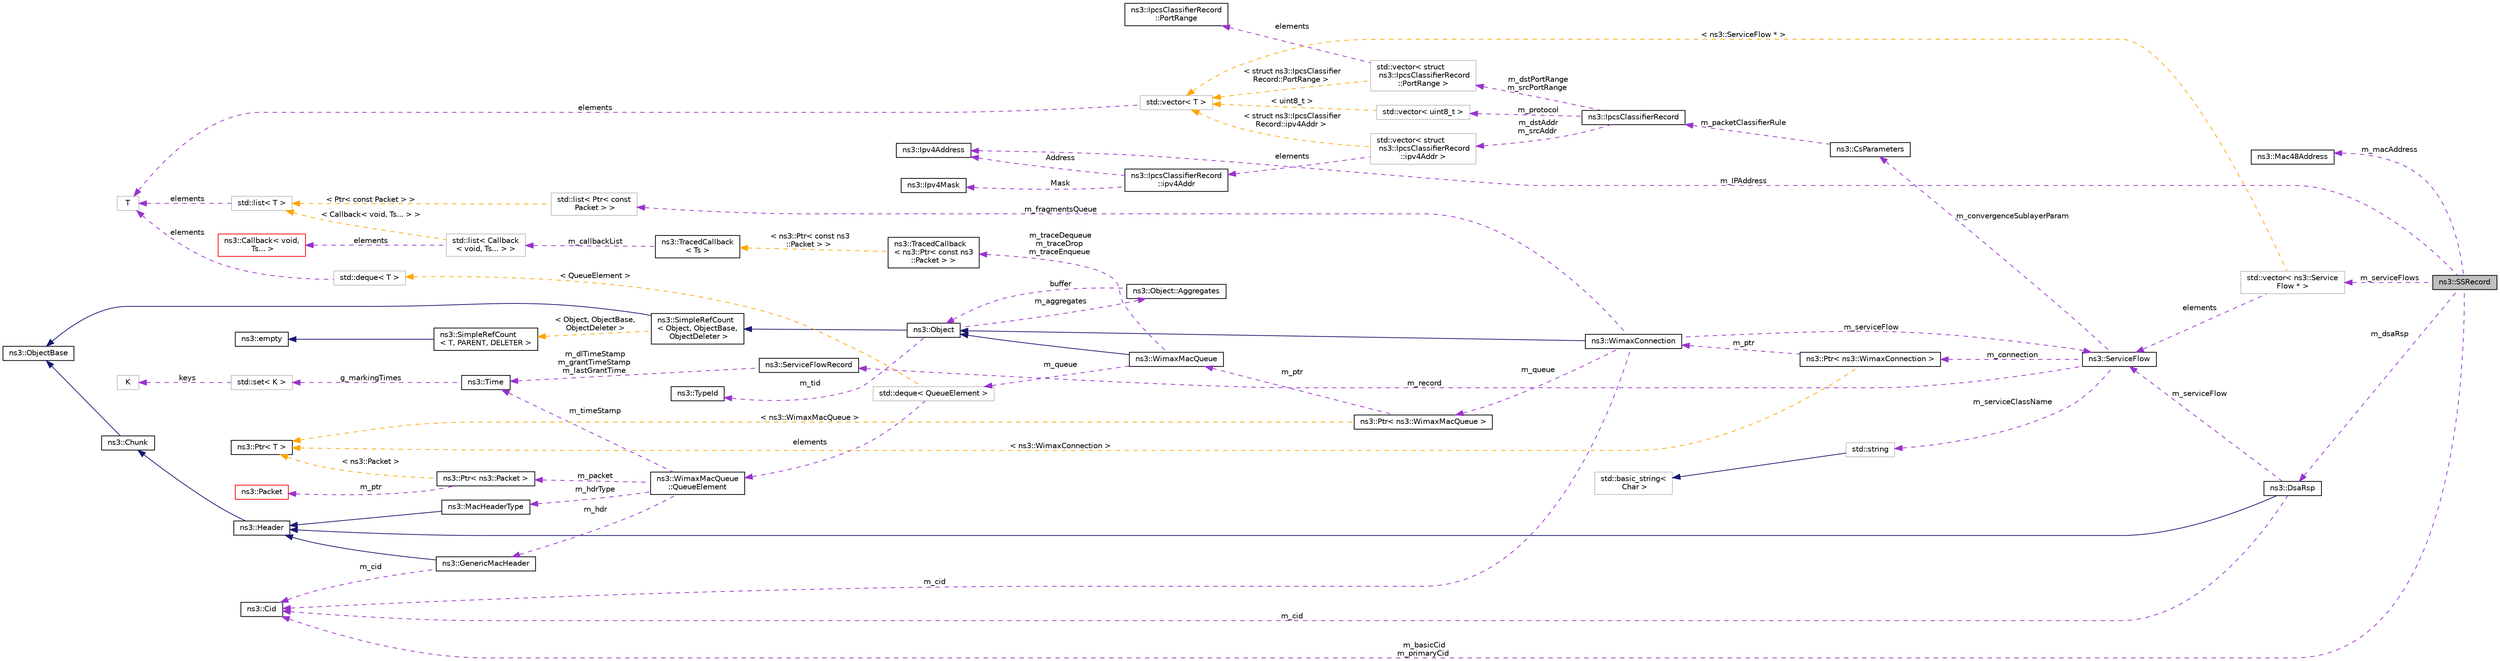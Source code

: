 digraph "ns3::SSRecord"
{
 // LATEX_PDF_SIZE
  edge [fontname="Helvetica",fontsize="10",labelfontname="Helvetica",labelfontsize="10"];
  node [fontname="Helvetica",fontsize="10",shape=record];
  rankdir="LR";
  Node1 [label="ns3::SSRecord",height=0.2,width=0.4,color="black", fillcolor="grey75", style="filled", fontcolor="black",tooltip="This class is used by the base station to store some information related to subscriber station in the..."];
  Node2 -> Node1 [dir="back",color="darkorchid3",fontsize="10",style="dashed",label=" m_macAddress" ,fontname="Helvetica"];
  Node2 [label="ns3::Mac48Address",height=0.2,width=0.4,color="black", fillcolor="white", style="filled",URL="$classns3_1_1_mac48_address.html",tooltip="an EUI-48 address"];
  Node3 -> Node1 [dir="back",color="darkorchid3",fontsize="10",style="dashed",label=" m_dsaRsp" ,fontname="Helvetica"];
  Node3 [label="ns3::DsaRsp",height=0.2,width=0.4,color="black", fillcolor="white", style="filled",URL="$classns3_1_1_dsa_rsp.html",tooltip="This class implements the DSA-RSP message described by \"IEEE Standard for   Local and metropolitan ar..."];
  Node4 -> Node3 [dir="back",color="midnightblue",fontsize="10",style="solid",fontname="Helvetica"];
  Node4 [label="ns3::Header",height=0.2,width=0.4,color="black", fillcolor="white", style="filled",URL="$classns3_1_1_header.html",tooltip="Protocol header serialization and deserialization."];
  Node5 -> Node4 [dir="back",color="midnightblue",fontsize="10",style="solid",fontname="Helvetica"];
  Node5 [label="ns3::Chunk",height=0.2,width=0.4,color="black", fillcolor="white", style="filled",URL="$classns3_1_1_chunk.html",tooltip="abstract base class for ns3::Header and ns3::Trailer"];
  Node6 -> Node5 [dir="back",color="midnightblue",fontsize="10",style="solid",fontname="Helvetica"];
  Node6 [label="ns3::ObjectBase",height=0.2,width=0.4,color="black", fillcolor="white", style="filled",URL="$classns3_1_1_object_base.html",tooltip="Anchor the ns-3 type and attribute system."];
  Node7 -> Node3 [dir="back",color="darkorchid3",fontsize="10",style="dashed",label=" m_serviceFlow" ,fontname="Helvetica"];
  Node7 [label="ns3::ServiceFlow",height=0.2,width=0.4,color="black", fillcolor="white", style="filled",URL="$classns3_1_1_service_flow.html",tooltip="This class implements service flows as described by the IEEE-802.16 standard."];
  Node8 -> Node7 [dir="back",color="darkorchid3",fontsize="10",style="dashed",label=" m_connection" ,fontname="Helvetica"];
  Node8 [label="ns3::Ptr\< ns3::WimaxConnection \>",height=0.2,width=0.4,color="black", fillcolor="white", style="filled",URL="$classns3_1_1_ptr.html",tooltip=" "];
  Node9 -> Node8 [dir="back",color="darkorchid3",fontsize="10",style="dashed",label=" m_ptr" ,fontname="Helvetica"];
  Node9 [label="ns3::WimaxConnection",height=0.2,width=0.4,color="black", fillcolor="white", style="filled",URL="$classns3_1_1_wimax_connection.html",tooltip="Class to represent WiMAX connections."];
  Node10 -> Node9 [dir="back",color="midnightblue",fontsize="10",style="solid",fontname="Helvetica"];
  Node10 [label="ns3::Object",height=0.2,width=0.4,color="black", fillcolor="white", style="filled",URL="$classns3_1_1_object.html",tooltip="A base class which provides memory management and object aggregation."];
  Node11 -> Node10 [dir="back",color="midnightblue",fontsize="10",style="solid",fontname="Helvetica"];
  Node11 [label="ns3::SimpleRefCount\l\< Object, ObjectBase,\l ObjectDeleter \>",height=0.2,width=0.4,color="black", fillcolor="white", style="filled",URL="$classns3_1_1_simple_ref_count.html",tooltip=" "];
  Node6 -> Node11 [dir="back",color="midnightblue",fontsize="10",style="solid",fontname="Helvetica"];
  Node12 -> Node11 [dir="back",color="orange",fontsize="10",style="dashed",label=" \< Object, ObjectBase,\l ObjectDeleter \>" ,fontname="Helvetica"];
  Node12 [label="ns3::SimpleRefCount\l\< T, PARENT, DELETER \>",height=0.2,width=0.4,color="black", fillcolor="white", style="filled",URL="$classns3_1_1_simple_ref_count.html",tooltip="A template-based reference counting class."];
  Node13 -> Node12 [dir="back",color="midnightblue",fontsize="10",style="solid",fontname="Helvetica"];
  Node13 [label="ns3::empty",height=0.2,width=0.4,color="black", fillcolor="white", style="filled",URL="$classns3_1_1empty.html",tooltip="make Callback use a separate empty type"];
  Node14 -> Node10 [dir="back",color="darkorchid3",fontsize="10",style="dashed",label=" m_tid" ,fontname="Helvetica"];
  Node14 [label="ns3::TypeId",height=0.2,width=0.4,color="black", fillcolor="white", style="filled",URL="$classns3_1_1_type_id.html",tooltip="a unique identifier for an interface."];
  Node15 -> Node10 [dir="back",color="darkorchid3",fontsize="10",style="dashed",label=" m_aggregates" ,fontname="Helvetica"];
  Node15 [label="ns3::Object::Aggregates",height=0.2,width=0.4,color="black", fillcolor="white", style="filled",URL="$structns3_1_1_object_1_1_aggregates.html",tooltip="The list of Objects aggregated to this one."];
  Node10 -> Node15 [dir="back",color="darkorchid3",fontsize="10",style="dashed",label=" buffer" ,fontname="Helvetica"];
  Node7 -> Node9 [dir="back",color="darkorchid3",fontsize="10",style="dashed",label=" m_serviceFlow" ,fontname="Helvetica"];
  Node16 -> Node9 [dir="back",color="darkorchid3",fontsize="10",style="dashed",label=" m_cid" ,fontname="Helvetica"];
  Node16 [label="ns3::Cid",height=0.2,width=0.4,color="black", fillcolor="white", style="filled",URL="$classns3_1_1_cid.html",tooltip="Cid class."];
  Node17 -> Node9 [dir="back",color="darkorchid3",fontsize="10",style="dashed",label=" m_fragmentsQueue" ,fontname="Helvetica"];
  Node17 [label="std::list\< Ptr\< const\l Packet \> \>",height=0.2,width=0.4,color="grey75", fillcolor="white", style="filled",tooltip=" "];
  Node18 -> Node17 [dir="back",color="orange",fontsize="10",style="dashed",label=" \< Ptr\< const Packet \> \>" ,fontname="Helvetica"];
  Node18 [label="std::list\< T \>",height=0.2,width=0.4,color="grey75", fillcolor="white", style="filled",tooltip=" "];
  Node19 -> Node18 [dir="back",color="darkorchid3",fontsize="10",style="dashed",label=" elements" ,fontname="Helvetica"];
  Node19 [label="T",height=0.2,width=0.4,color="grey75", fillcolor="white", style="filled",tooltip=" "];
  Node20 -> Node9 [dir="back",color="darkorchid3",fontsize="10",style="dashed",label=" m_queue" ,fontname="Helvetica"];
  Node20 [label="ns3::Ptr\< ns3::WimaxMacQueue \>",height=0.2,width=0.4,color="black", fillcolor="white", style="filled",URL="$classns3_1_1_ptr.html",tooltip=" "];
  Node21 -> Node20 [dir="back",color="darkorchid3",fontsize="10",style="dashed",label=" m_ptr" ,fontname="Helvetica"];
  Node21 [label="ns3::WimaxMacQueue",height=0.2,width=0.4,color="black", fillcolor="white", style="filled",URL="$classns3_1_1_wimax_mac_queue.html",tooltip="Class implementing the device packet queue."];
  Node10 -> Node21 [dir="back",color="midnightblue",fontsize="10",style="solid",fontname="Helvetica"];
  Node22 -> Node21 [dir="back",color="darkorchid3",fontsize="10",style="dashed",label=" m_traceDequeue\nm_traceDrop\nm_traceEnqueue" ,fontname="Helvetica"];
  Node22 [label="ns3::TracedCallback\l\< ns3::Ptr\< const ns3\l::Packet \> \>",height=0.2,width=0.4,color="black", fillcolor="white", style="filled",URL="$classns3_1_1_traced_callback.html",tooltip=" "];
  Node23 -> Node22 [dir="back",color="orange",fontsize="10",style="dashed",label=" \< ns3::Ptr\< const ns3\l::Packet \> \>" ,fontname="Helvetica"];
  Node23 [label="ns3::TracedCallback\l\< Ts \>",height=0.2,width=0.4,color="black", fillcolor="white", style="filled",URL="$classns3_1_1_traced_callback.html",tooltip="Forward calls to a chain of Callback."];
  Node24 -> Node23 [dir="back",color="darkorchid3",fontsize="10",style="dashed",label=" m_callbackList" ,fontname="Helvetica"];
  Node24 [label="std::list\< Callback\l\< void, Ts... \> \>",height=0.2,width=0.4,color="grey75", fillcolor="white", style="filled",tooltip=" "];
  Node25 -> Node24 [dir="back",color="darkorchid3",fontsize="10",style="dashed",label=" elements" ,fontname="Helvetica"];
  Node25 [label="ns3::Callback\< void,\l Ts... \>",height=0.2,width=0.4,color="red", fillcolor="white", style="filled",URL="$classns3_1_1_callback.html",tooltip=" "];
  Node18 -> Node24 [dir="back",color="orange",fontsize="10",style="dashed",label=" \< Callback\< void, Ts... \> \>" ,fontname="Helvetica"];
  Node32 -> Node21 [dir="back",color="darkorchid3",fontsize="10",style="dashed",label=" m_queue" ,fontname="Helvetica"];
  Node32 [label="std::deque\< QueueElement \>",height=0.2,width=0.4,color="grey75", fillcolor="white", style="filled",tooltip=" "];
  Node33 -> Node32 [dir="back",color="darkorchid3",fontsize="10",style="dashed",label=" elements" ,fontname="Helvetica"];
  Node33 [label="ns3::WimaxMacQueue\l::QueueElement",height=0.2,width=0.4,color="black", fillcolor="white", style="filled",URL="$structns3_1_1_wimax_mac_queue_1_1_queue_element.html",tooltip="QueueElement structure."];
  Node34 -> Node33 [dir="back",color="darkorchid3",fontsize="10",style="dashed",label=" m_hdr" ,fontname="Helvetica"];
  Node34 [label="ns3::GenericMacHeader",height=0.2,width=0.4,color="black", fillcolor="white", style="filled",URL="$classns3_1_1_generic_mac_header.html",tooltip="This class implements the Generic mac Header as described by IEEE Standard for Local and metropolitan..."];
  Node4 -> Node34 [dir="back",color="midnightblue",fontsize="10",style="solid",fontname="Helvetica"];
  Node16 -> Node34 [dir="back",color="darkorchid3",fontsize="10",style="dashed",label=" m_cid" ,fontname="Helvetica"];
  Node35 -> Node33 [dir="back",color="darkorchid3",fontsize="10",style="dashed",label=" m_timeStamp" ,fontname="Helvetica"];
  Node35 [label="ns3::Time",height=0.2,width=0.4,color="black", fillcolor="white", style="filled",URL="$classns3_1_1_time.html",tooltip="Simulation virtual time values and global simulation resolution."];
  Node36 -> Node35 [dir="back",color="darkorchid3",fontsize="10",style="dashed",label=" g_markingTimes" ,fontname="Helvetica"];
  Node36 [label="std::set\< K \>",height=0.2,width=0.4,color="grey75", fillcolor="white", style="filled",tooltip=" "];
  Node37 -> Node36 [dir="back",color="darkorchid3",fontsize="10",style="dashed",label=" keys" ,fontname="Helvetica"];
  Node37 [label="K",height=0.2,width=0.4,color="grey75", fillcolor="white", style="filled",tooltip=" "];
  Node38 -> Node33 [dir="back",color="darkorchid3",fontsize="10",style="dashed",label=" m_packet" ,fontname="Helvetica"];
  Node38 [label="ns3::Ptr\< ns3::Packet \>",height=0.2,width=0.4,color="black", fillcolor="white", style="filled",URL="$classns3_1_1_ptr.html",tooltip=" "];
  Node39 -> Node38 [dir="back",color="darkorchid3",fontsize="10",style="dashed",label=" m_ptr" ,fontname="Helvetica"];
  Node39 [label="ns3::Packet",height=0.2,width=0.4,color="red", fillcolor="white", style="filled",URL="$classns3_1_1_packet.html",tooltip="network packets"];
  Node30 -> Node38 [dir="back",color="orange",fontsize="10",style="dashed",label=" \< ns3::Packet \>" ,fontname="Helvetica"];
  Node30 [label="ns3::Ptr\< T \>",height=0.2,width=0.4,color="black", fillcolor="white", style="filled",URL="$classns3_1_1_ptr.html",tooltip="Smart pointer class similar to boost::intrusive_ptr."];
  Node56 -> Node33 [dir="back",color="darkorchid3",fontsize="10",style="dashed",label=" m_hdrType" ,fontname="Helvetica"];
  Node56 [label="ns3::MacHeaderType",height=0.2,width=0.4,color="black", fillcolor="white", style="filled",URL="$classns3_1_1_mac_header_type.html",tooltip="This class Represents the HT (Header Type) field of generic MAC and bandwidth request headers."];
  Node4 -> Node56 [dir="back",color="midnightblue",fontsize="10",style="solid",fontname="Helvetica"];
  Node57 -> Node32 [dir="back",color="orange",fontsize="10",style="dashed",label=" \< QueueElement \>" ,fontname="Helvetica"];
  Node57 [label="std::deque\< T \>",height=0.2,width=0.4,color="grey75", fillcolor="white", style="filled",tooltip=" "];
  Node19 -> Node57 [dir="back",color="darkorchid3",fontsize="10",style="dashed",label=" elements" ,fontname="Helvetica"];
  Node30 -> Node20 [dir="back",color="orange",fontsize="10",style="dashed",label=" \< ns3::WimaxMacQueue \>" ,fontname="Helvetica"];
  Node30 -> Node8 [dir="back",color="orange",fontsize="10",style="dashed",label=" \< ns3::WimaxConnection \>" ,fontname="Helvetica"];
  Node58 -> Node7 [dir="back",color="darkorchid3",fontsize="10",style="dashed",label=" m_record" ,fontname="Helvetica"];
  Node58 [label="ns3::ServiceFlowRecord",height=0.2,width=0.4,color="black", fillcolor="white", style="filled",URL="$classns3_1_1_service_flow_record.html",tooltip="this class implements a structure to manage some parameters and statistics related to a service flow"];
  Node35 -> Node58 [dir="back",color="darkorchid3",fontsize="10",style="dashed",label=" m_dlTimeStamp\nm_grantTimeStamp\nm_lastGrantTime" ,fontname="Helvetica"];
  Node59 -> Node7 [dir="back",color="darkorchid3",fontsize="10",style="dashed",label=" m_serviceClassName" ,fontname="Helvetica"];
  Node59 [label="std::string",height=0.2,width=0.4,color="grey75", fillcolor="white", style="filled",tooltip=" "];
  Node60 -> Node59 [dir="back",color="midnightblue",fontsize="10",style="solid",fontname="Helvetica"];
  Node60 [label="std::basic_string\<\l Char \>",height=0.2,width=0.4,color="grey75", fillcolor="white", style="filled",tooltip=" "];
  Node61 -> Node7 [dir="back",color="darkorchid3",fontsize="10",style="dashed",label=" m_convergenceSublayerParam" ,fontname="Helvetica"];
  Node61 [label="ns3::CsParameters",height=0.2,width=0.4,color="black", fillcolor="white", style="filled",URL="$classns3_1_1_cs_parameters.html",tooltip="CsParameters class."];
  Node62 -> Node61 [dir="back",color="darkorchid3",fontsize="10",style="dashed",label=" m_packetClassifierRule" ,fontname="Helvetica"];
  Node62 [label="ns3::IpcsClassifierRecord",height=0.2,width=0.4,color="black", fillcolor="white", style="filled",URL="$classns3_1_1_ipcs_classifier_record.html",tooltip="IpcsClassifierRecord class."];
  Node63 -> Node62 [dir="back",color="darkorchid3",fontsize="10",style="dashed",label=" m_dstPortRange\nm_srcPortRange" ,fontname="Helvetica"];
  Node63 [label="std::vector\< struct\l ns3::IpcsClassifierRecord\l::PortRange \>",height=0.2,width=0.4,color="grey75", fillcolor="white", style="filled",tooltip=" "];
  Node64 -> Node63 [dir="back",color="darkorchid3",fontsize="10",style="dashed",label=" elements" ,fontname="Helvetica"];
  Node64 [label="ns3::IpcsClassifierRecord\l::PortRange",height=0.2,width=0.4,color="black", fillcolor="white", style="filled",URL="$structns3_1_1_ipcs_classifier_record_1_1_port_range.html",tooltip="PortRange structure."];
  Node45 -> Node63 [dir="back",color="orange",fontsize="10",style="dashed",label=" \< struct ns3::IpcsClassifier\lRecord::PortRange \>" ,fontname="Helvetica"];
  Node45 [label="std::vector\< T \>",height=0.2,width=0.4,color="grey75", fillcolor="white", style="filled",tooltip=" "];
  Node19 -> Node45 [dir="back",color="darkorchid3",fontsize="10",style="dashed",label=" elements" ,fontname="Helvetica"];
  Node65 -> Node62 [dir="back",color="darkorchid3",fontsize="10",style="dashed",label=" m_protocol" ,fontname="Helvetica"];
  Node65 [label="std::vector\< uint8_t \>",height=0.2,width=0.4,color="grey75", fillcolor="white", style="filled",tooltip=" "];
  Node45 -> Node65 [dir="back",color="orange",fontsize="10",style="dashed",label=" \< uint8_t \>" ,fontname="Helvetica"];
  Node66 -> Node62 [dir="back",color="darkorchid3",fontsize="10",style="dashed",label=" m_dstAddr\nm_srcAddr" ,fontname="Helvetica"];
  Node66 [label="std::vector\< struct\l ns3::IpcsClassifierRecord\l::ipv4Addr \>",height=0.2,width=0.4,color="grey75", fillcolor="white", style="filled",tooltip=" "];
  Node67 -> Node66 [dir="back",color="darkorchid3",fontsize="10",style="dashed",label=" elements" ,fontname="Helvetica"];
  Node67 [label="ns3::IpcsClassifierRecord\l::ipv4Addr",height=0.2,width=0.4,color="black", fillcolor="white", style="filled",URL="$structns3_1_1_ipcs_classifier_record_1_1ipv4_addr.html",tooltip="ipv4Addr structure"];
  Node68 -> Node67 [dir="back",color="darkorchid3",fontsize="10",style="dashed",label=" Mask" ,fontname="Helvetica"];
  Node68 [label="ns3::Ipv4Mask",height=0.2,width=0.4,color="black", fillcolor="white", style="filled",URL="$classns3_1_1_ipv4_mask.html",tooltip="a class to represent an Ipv4 address mask"];
  Node69 -> Node67 [dir="back",color="darkorchid3",fontsize="10",style="dashed",label=" Address" ,fontname="Helvetica"];
  Node69 [label="ns3::Ipv4Address",height=0.2,width=0.4,color="black", fillcolor="white", style="filled",URL="$classns3_1_1_ipv4_address.html",tooltip="Ipv4 addresses are stored in host order in this class."];
  Node45 -> Node66 [dir="back",color="orange",fontsize="10",style="dashed",label=" \< struct ns3::IpcsClassifier\lRecord::ipv4Addr \>" ,fontname="Helvetica"];
  Node16 -> Node3 [dir="back",color="darkorchid3",fontsize="10",style="dashed",label=" m_cid" ,fontname="Helvetica"];
  Node16 -> Node1 [dir="back",color="darkorchid3",fontsize="10",style="dashed",label=" m_basicCid\nm_primaryCid" ,fontname="Helvetica"];
  Node69 -> Node1 [dir="back",color="darkorchid3",fontsize="10",style="dashed",label=" m_IPAddress" ,fontname="Helvetica"];
  Node70 -> Node1 [dir="back",color="darkorchid3",fontsize="10",style="dashed",label=" m_serviceFlows" ,fontname="Helvetica"];
  Node70 [label="std::vector\< ns3::Service\lFlow * \>",height=0.2,width=0.4,color="grey75", fillcolor="white", style="filled",tooltip=" "];
  Node7 -> Node70 [dir="back",color="darkorchid3",fontsize="10",style="dashed",label=" elements" ,fontname="Helvetica"];
  Node45 -> Node70 [dir="back",color="orange",fontsize="10",style="dashed",label=" \< ns3::ServiceFlow * \>" ,fontname="Helvetica"];
}
